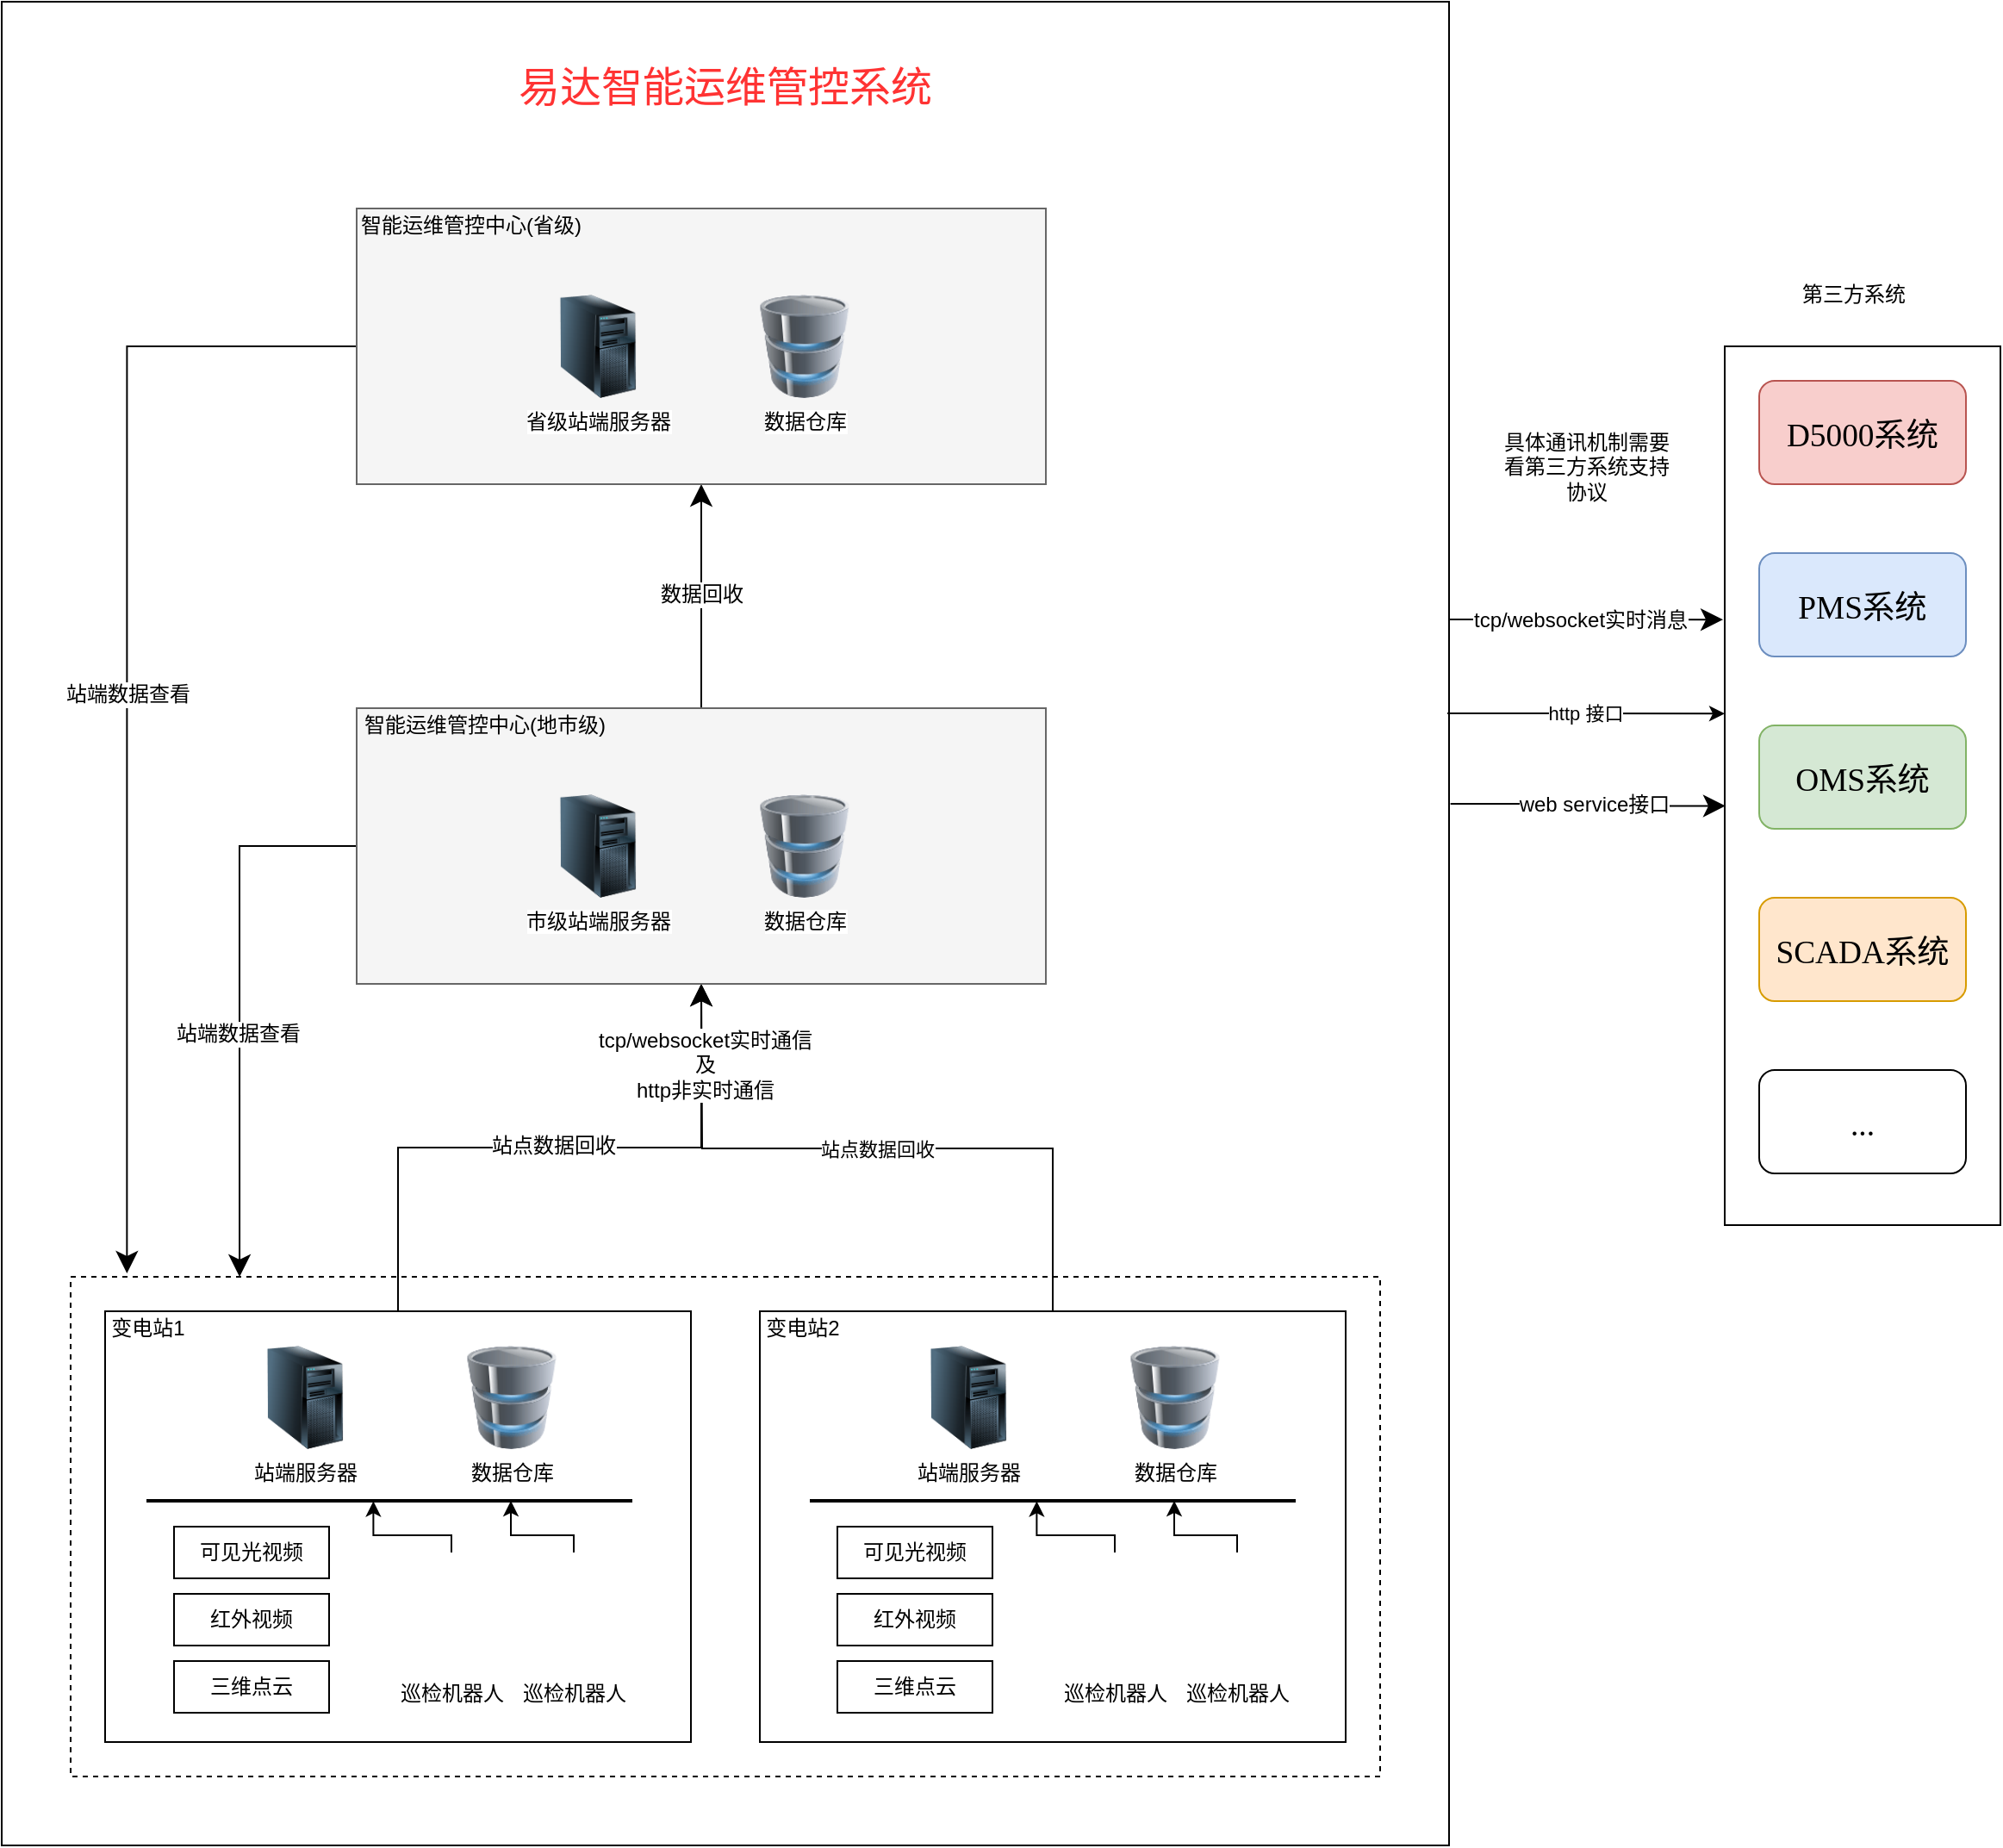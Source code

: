 <mxfile version="12.8.8" type="github">
  <diagram id="8v0LD2bgcwBOzAS1qzz7" name="Page-1">
    <mxGraphModel dx="1486" dy="638" grid="1" gridSize="10" guides="1" tooltips="1" connect="1" arrows="1" fold="1" page="1" pageScale="1" pageWidth="1600" pageHeight="1200" math="0" shadow="0">
      <root>
        <mxCell id="0" />
        <mxCell id="1" parent="0" />
        <mxCell id="jj_E-03qJ9KA_C6J2k_F-46" style="edgeStyle=orthogonalEdgeStyle;rounded=0;orthogonalLoop=1;jettySize=auto;html=1;exitX=1.001;exitY=0.435;exitDx=0;exitDy=0;endSize=10;targetPerimeterSpacing=0;fontSize=24;fontColor=#FF3333;exitPerimeter=0;entryX=0.003;entryY=0.523;entryDx=0;entryDy=0;entryPerimeter=0;" parent="1" source="jj_E-03qJ9KA_C6J2k_F-38" target="jj_E-03qJ9KA_C6J2k_F-40" edge="1">
          <mxGeometry relative="1" as="geometry">
            <mxPoint x="1035" y="505" as="targetPoint" />
          </mxGeometry>
        </mxCell>
        <mxCell id="jj_E-03qJ9KA_C6J2k_F-47" value="web service接口" style="text;html=1;align=center;verticalAlign=middle;resizable=0;points=[];labelBackgroundColor=#ffffff;fontSize=12;fontColor=#000000;" parent="jj_E-03qJ9KA_C6J2k_F-46" vertex="1" connectable="0">
          <mxGeometry x="0.052" y="-1" relative="1" as="geometry">
            <mxPoint x="-0.61" y="-2" as="offset" />
          </mxGeometry>
        </mxCell>
        <mxCell id="jj_E-03qJ9KA_C6J2k_F-48" style="edgeStyle=orthogonalEdgeStyle;rounded=0;orthogonalLoop=1;jettySize=auto;html=1;entryX=-0.006;entryY=0.311;entryDx=0;entryDy=0;entryPerimeter=0;endSize=10;targetPerimeterSpacing=0;fontSize=12;fontColor=#000000;exitX=0.999;exitY=0.335;exitDx=0;exitDy=0;exitPerimeter=0;" parent="1" source="jj_E-03qJ9KA_C6J2k_F-38" target="jj_E-03qJ9KA_C6J2k_F-40" edge="1">
          <mxGeometry relative="1" as="geometry">
            <mxPoint x="880.94" y="380.13" as="sourcePoint" />
            <mxPoint x="1039.02" y="380" as="targetPoint" />
          </mxGeometry>
        </mxCell>
        <mxCell id="jj_E-03qJ9KA_C6J2k_F-49" value="tcp/websocket实时消息" style="text;html=1;align=center;verticalAlign=middle;resizable=0;points=[];labelBackgroundColor=#ffffff;fontSize=12;fontColor=#000000;" parent="jj_E-03qJ9KA_C6J2k_F-48" vertex="1" connectable="0">
          <mxGeometry x="0.025" relative="1" as="geometry">
            <mxPoint x="-5" as="offset" />
          </mxGeometry>
        </mxCell>
        <mxCell id="jj_E-03qJ9KA_C6J2k_F-38" value="" style="rounded=0;whiteSpace=wrap;html=1;" parent="1" vertex="1">
          <mxGeometry x="40" y="40" width="840" height="1070" as="geometry" />
        </mxCell>
        <mxCell id="jj_E-03qJ9KA_C6J2k_F-1" value="" style="rounded=0;whiteSpace=wrap;html=1;dashed=1;" parent="1" vertex="1">
          <mxGeometry x="80" y="780" width="760" height="290" as="geometry" />
        </mxCell>
        <mxCell id="jj_E-03qJ9KA_C6J2k_F-29" style="edgeStyle=orthogonalEdgeStyle;rounded=0;orthogonalLoop=1;jettySize=auto;html=1;exitX=0.5;exitY=0;exitDx=0;exitDy=0;endSize=10;targetPerimeterSpacing=0;" parent="1" source="jj_E-03qJ9KA_C6J2k_F-2" target="jj_E-03qJ9KA_C6J2k_F-25" edge="1">
          <mxGeometry relative="1" as="geometry" />
        </mxCell>
        <mxCell id="jj_E-03qJ9KA_C6J2k_F-31" value="站点数据回收" style="text;html=1;align=center;verticalAlign=middle;resizable=0;points=[];labelBackgroundColor=#ffffff;" parent="jj_E-03qJ9KA_C6J2k_F-29" vertex="1" connectable="0">
          <mxGeometry x="0.011" y="1" relative="1" as="geometry">
            <mxPoint as="offset" />
          </mxGeometry>
        </mxCell>
        <mxCell id="jj_E-03qJ9KA_C6J2k_F-2" value="" style="rounded=0;whiteSpace=wrap;html=1;" parent="1" vertex="1">
          <mxGeometry x="100" y="800" width="340" height="250" as="geometry" />
        </mxCell>
        <mxCell id="jj_E-03qJ9KA_C6J2k_F-30" value="站点数据回收" style="edgeStyle=orthogonalEdgeStyle;rounded=0;orthogonalLoop=1;jettySize=auto;html=1;exitX=0.5;exitY=0;exitDx=0;exitDy=0;endSize=10;targetPerimeterSpacing=0;" parent="1" source="jj_E-03qJ9KA_C6J2k_F-3" edge="1">
          <mxGeometry relative="1" as="geometry">
            <mxPoint x="446" y="610" as="targetPoint" />
          </mxGeometry>
        </mxCell>
        <mxCell id="dI5MpI2IVKl0xZMomYiq-27" value="tcp/websocket实时通信&lt;br&gt;及&lt;br&gt;http非实时通信" style="text;html=1;align=center;verticalAlign=middle;resizable=0;points=[];labelBackgroundColor=#ffffff;" vertex="1" connectable="0" parent="jj_E-03qJ9KA_C6J2k_F-30">
          <mxGeometry x="0.76" y="-2" relative="1" as="geometry">
            <mxPoint as="offset" />
          </mxGeometry>
        </mxCell>
        <mxCell id="jj_E-03qJ9KA_C6J2k_F-3" value="" style="rounded=0;whiteSpace=wrap;html=1;" parent="1" vertex="1">
          <mxGeometry x="480" y="800" width="340" height="250" as="geometry" />
        </mxCell>
        <mxCell id="jj_E-03qJ9KA_C6J2k_F-4" value="变电站1" style="text;html=1;strokeColor=none;fillColor=none;align=center;verticalAlign=middle;whiteSpace=wrap;rounded=0;" parent="1" vertex="1">
          <mxGeometry x="100" y="800" width="50" height="20" as="geometry" />
        </mxCell>
        <mxCell id="jj_E-03qJ9KA_C6J2k_F-5" value="变电站2" style="text;html=1;strokeColor=none;fillColor=none;align=center;verticalAlign=middle;whiteSpace=wrap;rounded=0;" parent="1" vertex="1">
          <mxGeometry x="480" y="800" width="50" height="20" as="geometry" />
        </mxCell>
        <mxCell id="dI5MpI2IVKl0xZMomYiq-5" style="edgeStyle=orthogonalEdgeStyle;rounded=0;orthogonalLoop=1;jettySize=auto;html=1;exitX=0.5;exitY=0;exitDx=0;exitDy=0;entryX=0.467;entryY=0.524;entryDx=0;entryDy=0;entryPerimeter=0;" edge="1" parent="1" source="jj_E-03qJ9KA_C6J2k_F-7" target="jj_E-03qJ9KA_C6J2k_F-10">
          <mxGeometry relative="1" as="geometry">
            <mxPoint x="270" y="920" as="targetPoint" />
            <Array as="points">
              <mxPoint x="301" y="930" />
              <mxPoint x="256" y="930" />
            </Array>
          </mxGeometry>
        </mxCell>
        <mxCell id="jj_E-03qJ9KA_C6J2k_F-7" value="巡检机器人" style="shape=image;html=1;verticalAlign=top;verticalLabelPosition=bottom;labelBackgroundColor=#ffffff;imageAspect=0;aspect=fixed;image=https://cdn2.iconfinder.com/data/icons/walle/128/basket_full.png;dashed=1;" parent="1" vertex="1">
          <mxGeometry x="267" y="940" width="68" height="68" as="geometry" />
        </mxCell>
        <mxCell id="jj_E-03qJ9KA_C6J2k_F-10" value="" style="line;strokeWidth=2;html=1;" parent="1" vertex="1">
          <mxGeometry x="124" y="905" width="282" height="10" as="geometry" />
        </mxCell>
        <mxCell id="jj_E-03qJ9KA_C6J2k_F-14" value="站端服务器" style="image;html=1;labelBackgroundColor=#ffffff;image=img/lib/clip_art/computers/Server_Tower_128x128.png;dashed=1;" parent="1" vertex="1">
          <mxGeometry x="186" y="820" width="60" height="60" as="geometry" />
        </mxCell>
        <mxCell id="jj_E-03qJ9KA_C6J2k_F-17" value="数据仓库" style="image;html=1;labelBackgroundColor=#ffffff;image=img/lib/clip_art/computers/Database_128x128.png" parent="1" vertex="1">
          <mxGeometry x="306" y="820" width="60" height="60" as="geometry" />
        </mxCell>
        <mxCell id="jj_E-03qJ9KA_C6J2k_F-36" style="edgeStyle=orthogonalEdgeStyle;rounded=0;orthogonalLoop=1;jettySize=auto;html=1;exitX=0.5;exitY=0;exitDx=0;exitDy=0;entryX=0.5;entryY=1;entryDx=0;entryDy=0;endSize=10;targetPerimeterSpacing=0;" parent="1" source="jj_E-03qJ9KA_C6J2k_F-25" target="jj_E-03qJ9KA_C6J2k_F-32" edge="1">
          <mxGeometry relative="1" as="geometry" />
        </mxCell>
        <mxCell id="jj_E-03qJ9KA_C6J2k_F-37" value="数据回收" style="text;html=1;align=center;verticalAlign=middle;resizable=0;points=[];labelBackgroundColor=#ffffff;" parent="jj_E-03qJ9KA_C6J2k_F-36" vertex="1" connectable="0">
          <mxGeometry x="0.015" relative="1" as="geometry">
            <mxPoint as="offset" />
          </mxGeometry>
        </mxCell>
        <mxCell id="jj_E-03qJ9KA_C6J2k_F-50" style="edgeStyle=orthogonalEdgeStyle;rounded=0;orthogonalLoop=1;jettySize=auto;html=1;exitX=0;exitY=0.5;exitDx=0;exitDy=0;entryX=0.129;entryY=0;entryDx=0;entryDy=0;entryPerimeter=0;endSize=10;targetPerimeterSpacing=0;fontSize=12;fontColor=#000000;" parent="1" source="jj_E-03qJ9KA_C6J2k_F-25" target="jj_E-03qJ9KA_C6J2k_F-1" edge="1">
          <mxGeometry relative="1" as="geometry">
            <Array as="points">
              <mxPoint x="178" y="530" />
            </Array>
          </mxGeometry>
        </mxCell>
        <mxCell id="jj_E-03qJ9KA_C6J2k_F-51" value="站端数据查看" style="text;html=1;align=center;verticalAlign=middle;resizable=0;points=[];labelBackgroundColor=#ffffff;fontSize=12;fontColor=#000000;" parent="jj_E-03qJ9KA_C6J2k_F-50" vertex="1" connectable="0">
          <mxGeometry x="0.113" y="-1" relative="1" as="geometry">
            <mxPoint as="offset" />
          </mxGeometry>
        </mxCell>
        <mxCell id="jj_E-03qJ9KA_C6J2k_F-25" value="" style="rounded=0;whiteSpace=wrap;html=1;fillColor=#f5f5f5;strokeColor=#666666;fontColor=#333333;" parent="1" vertex="1">
          <mxGeometry x="246" y="450" width="400" height="160" as="geometry" />
        </mxCell>
        <mxCell id="jj_E-03qJ9KA_C6J2k_F-26" value="智能运维管控中心(地市级)" style="text;html=1;strokeColor=none;fillColor=none;align=center;verticalAlign=middle;whiteSpace=wrap;rounded=0;" parent="1" vertex="1">
          <mxGeometry x="245" y="450" width="151" height="20" as="geometry" />
        </mxCell>
        <mxCell id="jj_E-03qJ9KA_C6J2k_F-27" value="市级站端服务器" style="image;html=1;labelBackgroundColor=#ffffff;image=img/lib/clip_art/computers/Server_Tower_128x128.png;dashed=1;" parent="1" vertex="1">
          <mxGeometry x="356" y="500" width="60" height="60" as="geometry" />
        </mxCell>
        <mxCell id="jj_E-03qJ9KA_C6J2k_F-28" value="数据仓库" style="image;html=1;labelBackgroundColor=#ffffff;image=img/lib/clip_art/computers/Database_128x128.png" parent="1" vertex="1">
          <mxGeometry x="476" y="500" width="60" height="60" as="geometry" />
        </mxCell>
        <mxCell id="jj_E-03qJ9KA_C6J2k_F-52" value="站端数据查看" style="edgeStyle=orthogonalEdgeStyle;rounded=0;orthogonalLoop=1;jettySize=auto;html=1;exitX=0;exitY=0.5;exitDx=0;exitDy=0;entryX=0.043;entryY=-0.007;entryDx=0;entryDy=0;entryPerimeter=0;endSize=10;targetPerimeterSpacing=0;fontSize=12;fontColor=#000000;" parent="1" source="jj_E-03qJ9KA_C6J2k_F-32" target="jj_E-03qJ9KA_C6J2k_F-1" edge="1">
          <mxGeometry relative="1" as="geometry">
            <Array as="points">
              <mxPoint x="113" y="240" />
            </Array>
          </mxGeometry>
        </mxCell>
        <mxCell id="jj_E-03qJ9KA_C6J2k_F-32" value="" style="rounded=0;whiteSpace=wrap;html=1;fillColor=#f5f5f5;strokeColor=#666666;fontColor=#333333;" parent="1" vertex="1">
          <mxGeometry x="246" y="160" width="400" height="160" as="geometry" />
        </mxCell>
        <mxCell id="jj_E-03qJ9KA_C6J2k_F-33" value="智能运维管控中心(省级)" style="text;html=1;strokeColor=none;fillColor=none;align=center;verticalAlign=middle;whiteSpace=wrap;rounded=0;" parent="1" vertex="1">
          <mxGeometry x="245" y="160" width="135" height="20" as="geometry" />
        </mxCell>
        <mxCell id="jj_E-03qJ9KA_C6J2k_F-34" value="省级站端服务器" style="image;html=1;labelBackgroundColor=#ffffff;image=img/lib/clip_art/computers/Server_Tower_128x128.png;dashed=1;" parent="1" vertex="1">
          <mxGeometry x="356" y="210" width="60" height="60" as="geometry" />
        </mxCell>
        <mxCell id="jj_E-03qJ9KA_C6J2k_F-35" value="数据仓库" style="image;html=1;labelBackgroundColor=#ffffff;image=img/lib/clip_art/computers/Database_128x128.png" parent="1" vertex="1">
          <mxGeometry x="476" y="210" width="60" height="60" as="geometry" />
        </mxCell>
        <mxCell id="jj_E-03qJ9KA_C6J2k_F-39" value="易达智能运维管控系统" style="text;html=1;strokeColor=none;fillColor=none;align=center;verticalAlign=middle;whiteSpace=wrap;rounded=0;fontSize=24;fontColor=#FF3333;" parent="1" vertex="1">
          <mxGeometry x="325" y="70" width="270" height="40" as="geometry" />
        </mxCell>
        <mxCell id="jj_E-03qJ9KA_C6J2k_F-40" value="" style="rounded=0;whiteSpace=wrap;html=1;fontSize=24;fontColor=#FF3333;" parent="1" vertex="1">
          <mxGeometry x="1040" y="240" width="160" height="510" as="geometry" />
        </mxCell>
        <mxCell id="jj_E-03qJ9KA_C6J2k_F-41" value="&lt;span lang=&quot;EN-US&quot; style=&quot;color: rgb(0 , 0 , 0) ; white-space: normal ; font-size: 14pt ; font-family: &amp;#34;tim&amp;#34; , serif&quot;&gt;D5000系统&lt;/span&gt;&lt;span style=&quot;color: rgb(0 , 0 , 0) ; font-size: medium ; white-space: normal&quot;&gt;&lt;/span&gt;" style="rounded=1;whiteSpace=wrap;html=1;fontSize=24;fillColor=#f8cecc;strokeColor=#b85450;" parent="1" vertex="1">
          <mxGeometry x="1060" y="260" width="120" height="60" as="geometry" />
        </mxCell>
        <mxCell id="jj_E-03qJ9KA_C6J2k_F-42" value="&lt;span lang=&quot;EN-US&quot; style=&quot;color: rgb(0 , 0 , 0) ; white-space: normal ; font-size: 14pt ; font-family: &amp;#34;tim&amp;#34; , serif&quot;&gt;&lt;span lang=&quot;EN-US&quot; style=&quot;font-size: 14pt&quot;&gt;PMS&lt;/span&gt;&lt;span style=&quot;font-size: medium&quot;&gt;&lt;/span&gt;系统&lt;/span&gt;&lt;span style=&quot;color: rgb(0 , 0 , 0) ; font-size: medium ; white-space: normal&quot;&gt;&lt;/span&gt;" style="rounded=1;whiteSpace=wrap;html=1;fontSize=24;fillColor=#dae8fc;strokeColor=#6c8ebf;" parent="1" vertex="1">
          <mxGeometry x="1060" y="360" width="120" height="60" as="geometry" />
        </mxCell>
        <mxCell id="jj_E-03qJ9KA_C6J2k_F-43" value="&lt;span lang=&quot;EN-US&quot; style=&quot;color: rgb(0 , 0 , 0) ; white-space: normal ; font-size: 14pt ; font-family: &amp;#34;tim&amp;#34; , serif&quot;&gt;&lt;span lang=&quot;EN-US&quot; style=&quot;font-size: 14pt&quot;&gt;OMS&lt;/span&gt;&lt;span style=&quot;font-size: medium&quot;&gt;&lt;/span&gt;系统&lt;/span&gt;&lt;span style=&quot;color: rgb(0 , 0 , 0) ; font-size: medium ; white-space: normal&quot;&gt;&lt;/span&gt;" style="rounded=1;whiteSpace=wrap;html=1;fontSize=24;fillColor=#d5e8d4;strokeColor=#82b366;" parent="1" vertex="1">
          <mxGeometry x="1060" y="460" width="120" height="60" as="geometry" />
        </mxCell>
        <mxCell id="jj_E-03qJ9KA_C6J2k_F-44" value="&lt;span lang=&quot;EN-US&quot; style=&quot;color: rgb(0 , 0 , 0) ; white-space: normal ; font-size: 14pt ; font-family: &amp;#34;tim&amp;#34; , serif&quot;&gt;&lt;span lang=&quot;EN-US&quot; style=&quot;font-size: 14pt&quot;&gt;SCADA&lt;/span&gt;&lt;span style=&quot;font-size: medium&quot;&gt;&lt;/span&gt;系统&lt;/span&gt;&lt;span style=&quot;color: rgb(0 , 0 , 0) ; font-size: medium ; white-space: normal&quot;&gt;&lt;/span&gt;" style="rounded=1;whiteSpace=wrap;html=1;fontSize=24;fillColor=#ffe6cc;strokeColor=#d79b00;" parent="1" vertex="1">
          <mxGeometry x="1060" y="560" width="120" height="60" as="geometry" />
        </mxCell>
        <mxCell id="jj_E-03qJ9KA_C6J2k_F-45" value="&lt;font color=&quot;#000000&quot; face=&quot;tim, serif&quot;&gt;&lt;span style=&quot;font-size: 18.667px&quot;&gt;...&lt;/span&gt;&lt;/font&gt;" style="rounded=1;whiteSpace=wrap;html=1;fontSize=24;fontColor=#FF3333;" parent="1" vertex="1">
          <mxGeometry x="1060" y="660" width="120" height="60" as="geometry" />
        </mxCell>
        <mxCell id="jj_E-03qJ9KA_C6J2k_F-53" value="第三方系统" style="text;html=1;strokeColor=none;fillColor=none;align=center;verticalAlign=middle;whiteSpace=wrap;rounded=0;fontSize=12;fontColor=#000000;" parent="1" vertex="1">
          <mxGeometry x="1050" y="200" width="130" height="20" as="geometry" />
        </mxCell>
        <mxCell id="dI5MpI2IVKl0xZMomYiq-1" value="http 接口" style="endArrow=classic;html=1;entryX=0;entryY=0.418;entryDx=0;entryDy=0;entryPerimeter=0;" edge="1" parent="1" target="jj_E-03qJ9KA_C6J2k_F-40">
          <mxGeometry width="50" height="50" relative="1" as="geometry">
            <mxPoint x="879" y="453" as="sourcePoint" />
            <mxPoint x="950" y="480" as="targetPoint" />
          </mxGeometry>
        </mxCell>
        <mxCell id="dI5MpI2IVKl0xZMomYiq-4" value="" style="group" vertex="1" connectable="0" parent="1">
          <mxGeometry x="140" y="925" width="90" height="30" as="geometry" />
        </mxCell>
        <mxCell id="dI5MpI2IVKl0xZMomYiq-2" value="可见光视频" style="html=1;whiteSpace=wrap;container=1;recursiveResize=0;collapsible=0;" vertex="1" parent="dI5MpI2IVKl0xZMomYiq-4">
          <mxGeometry width="90" height="30" as="geometry" />
        </mxCell>
        <mxCell id="dI5MpI2IVKl0xZMomYiq-6" value="" style="group" vertex="1" connectable="0" parent="1">
          <mxGeometry x="140" y="964" width="90" height="30" as="geometry" />
        </mxCell>
        <mxCell id="dI5MpI2IVKl0xZMomYiq-7" value="红外视频" style="html=1;whiteSpace=wrap;container=1;recursiveResize=0;collapsible=0;" vertex="1" parent="dI5MpI2IVKl0xZMomYiq-6">
          <mxGeometry width="90" height="30" as="geometry" />
        </mxCell>
        <mxCell id="dI5MpI2IVKl0xZMomYiq-9" value="" style="group" vertex="1" connectable="0" parent="1">
          <mxGeometry x="140" y="1003" width="90" height="30" as="geometry" />
        </mxCell>
        <mxCell id="dI5MpI2IVKl0xZMomYiq-10" value="三维点云" style="html=1;whiteSpace=wrap;container=1;recursiveResize=0;collapsible=0;" vertex="1" parent="dI5MpI2IVKl0xZMomYiq-9">
          <mxGeometry width="90" height="30" as="geometry" />
        </mxCell>
        <mxCell id="dI5MpI2IVKl0xZMomYiq-13" style="edgeStyle=orthogonalEdgeStyle;rounded=0;orthogonalLoop=1;jettySize=auto;html=1;exitX=0.5;exitY=0;exitDx=0;exitDy=0;entryX=0.75;entryY=0.5;entryDx=0;entryDy=0;entryPerimeter=0;" edge="1" parent="1" source="dI5MpI2IVKl0xZMomYiq-12" target="jj_E-03qJ9KA_C6J2k_F-10">
          <mxGeometry relative="1" as="geometry">
            <Array as="points">
              <mxPoint x="372" y="930" />
              <mxPoint x="336" y="930" />
            </Array>
          </mxGeometry>
        </mxCell>
        <mxCell id="dI5MpI2IVKl0xZMomYiq-12" value="巡检机器人" style="shape=image;html=1;verticalAlign=top;verticalLabelPosition=bottom;labelBackgroundColor=#ffffff;imageAspect=0;aspect=fixed;image=https://cdn2.iconfinder.com/data/icons/walle/128/basket_full.png;dashed=1;" vertex="1" parent="1">
          <mxGeometry x="338" y="940" width="68" height="68" as="geometry" />
        </mxCell>
        <mxCell id="dI5MpI2IVKl0xZMomYiq-14" style="edgeStyle=orthogonalEdgeStyle;rounded=0;orthogonalLoop=1;jettySize=auto;html=1;exitX=0.5;exitY=0;exitDx=0;exitDy=0;entryX=0.467;entryY=0.524;entryDx=0;entryDy=0;entryPerimeter=0;" edge="1" parent="1" source="dI5MpI2IVKl0xZMomYiq-15" target="dI5MpI2IVKl0xZMomYiq-16">
          <mxGeometry relative="1" as="geometry">
            <mxPoint x="655" y="920" as="targetPoint" />
            <Array as="points">
              <mxPoint x="686" y="930" />
              <mxPoint x="641" y="930" />
            </Array>
          </mxGeometry>
        </mxCell>
        <mxCell id="dI5MpI2IVKl0xZMomYiq-15" value="巡检机器人" style="shape=image;html=1;verticalAlign=top;verticalLabelPosition=bottom;labelBackgroundColor=#ffffff;imageAspect=0;aspect=fixed;image=https://cdn2.iconfinder.com/data/icons/walle/128/basket_full.png;dashed=1;" vertex="1" parent="1">
          <mxGeometry x="652" y="940" width="68" height="68" as="geometry" />
        </mxCell>
        <mxCell id="dI5MpI2IVKl0xZMomYiq-16" value="" style="line;strokeWidth=2;html=1;" vertex="1" parent="1">
          <mxGeometry x="509" y="905" width="282" height="10" as="geometry" />
        </mxCell>
        <mxCell id="dI5MpI2IVKl0xZMomYiq-17" value="站端服务器" style="image;html=1;labelBackgroundColor=#ffffff;image=img/lib/clip_art/computers/Server_Tower_128x128.png;dashed=1;" vertex="1" parent="1">
          <mxGeometry x="571" y="820" width="60" height="60" as="geometry" />
        </mxCell>
        <mxCell id="dI5MpI2IVKl0xZMomYiq-18" value="数据仓库" style="image;html=1;labelBackgroundColor=#ffffff;image=img/lib/clip_art/computers/Database_128x128.png" vertex="1" parent="1">
          <mxGeometry x="691" y="820" width="60" height="60" as="geometry" />
        </mxCell>
        <mxCell id="dI5MpI2IVKl0xZMomYiq-19" value="" style="group" vertex="1" connectable="0" parent="1">
          <mxGeometry x="525" y="925" width="90" height="30" as="geometry" />
        </mxCell>
        <mxCell id="dI5MpI2IVKl0xZMomYiq-20" value="可见光视频" style="html=1;whiteSpace=wrap;container=1;recursiveResize=0;collapsible=0;" vertex="1" parent="dI5MpI2IVKl0xZMomYiq-19">
          <mxGeometry width="90" height="30" as="geometry" />
        </mxCell>
        <mxCell id="dI5MpI2IVKl0xZMomYiq-21" value="" style="group" vertex="1" connectable="0" parent="1">
          <mxGeometry x="525" y="964" width="90" height="30" as="geometry" />
        </mxCell>
        <mxCell id="dI5MpI2IVKl0xZMomYiq-22" value="红外视频" style="html=1;whiteSpace=wrap;container=1;recursiveResize=0;collapsible=0;" vertex="1" parent="dI5MpI2IVKl0xZMomYiq-21">
          <mxGeometry width="90" height="30" as="geometry" />
        </mxCell>
        <mxCell id="dI5MpI2IVKl0xZMomYiq-23" value="" style="group" vertex="1" connectable="0" parent="1">
          <mxGeometry x="525" y="1003" width="90" height="30" as="geometry" />
        </mxCell>
        <mxCell id="dI5MpI2IVKl0xZMomYiq-24" value="三维点云" style="html=1;whiteSpace=wrap;container=1;recursiveResize=0;collapsible=0;" vertex="1" parent="dI5MpI2IVKl0xZMomYiq-23">
          <mxGeometry width="90" height="30" as="geometry" />
        </mxCell>
        <mxCell id="dI5MpI2IVKl0xZMomYiq-25" style="edgeStyle=orthogonalEdgeStyle;rounded=0;orthogonalLoop=1;jettySize=auto;html=1;exitX=0.5;exitY=0;exitDx=0;exitDy=0;entryX=0.75;entryY=0.5;entryDx=0;entryDy=0;entryPerimeter=0;" edge="1" parent="1" source="dI5MpI2IVKl0xZMomYiq-26" target="dI5MpI2IVKl0xZMomYiq-16">
          <mxGeometry relative="1" as="geometry">
            <Array as="points">
              <mxPoint x="757" y="930" />
              <mxPoint x="721" y="930" />
            </Array>
          </mxGeometry>
        </mxCell>
        <mxCell id="dI5MpI2IVKl0xZMomYiq-26" value="巡检机器人" style="shape=image;html=1;verticalAlign=top;verticalLabelPosition=bottom;labelBackgroundColor=#ffffff;imageAspect=0;aspect=fixed;image=https://cdn2.iconfinder.com/data/icons/walle/128/basket_full.png;dashed=1;" vertex="1" parent="1">
          <mxGeometry x="723" y="940" width="68" height="68" as="geometry" />
        </mxCell>
        <mxCell id="dI5MpI2IVKl0xZMomYiq-28" value="具体通讯机制需要看第三方系统支持协议" style="text;html=1;strokeColor=none;fillColor=none;align=center;verticalAlign=middle;whiteSpace=wrap;rounded=0;" vertex="1" parent="1">
          <mxGeometry x="910" y="300" width="100" height="20" as="geometry" />
        </mxCell>
      </root>
    </mxGraphModel>
  </diagram>
</mxfile>
